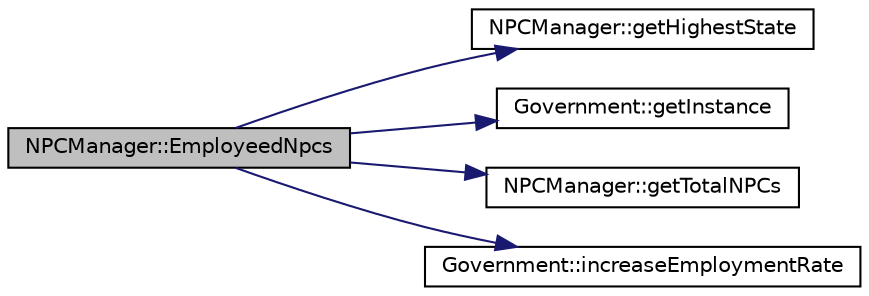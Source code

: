 digraph "NPCManager::EmployeedNpcs"
{
 // LATEX_PDF_SIZE
  edge [fontname="Helvetica",fontsize="10",labelfontname="Helvetica",labelfontsize="10"];
  node [fontname="Helvetica",fontsize="10",shape=record];
  rankdir="LR";
  Node1 [label="NPCManager::EmployeedNpcs",height=0.2,width=0.4,color="black", fillcolor="grey75", style="filled", fontcolor="black",tooltip="Calculates employment levels based on the dominant state."];
  Node1 -> Node2 [color="midnightblue",fontsize="10",style="solid",fontname="Helvetica"];
  Node2 [label="NPCManager::getHighestState",height=0.2,width=0.4,color="black", fillcolor="white", style="filled",URL="$classNPCManager.html#a3d9ca8170cdadc9a47b78893c6383e1c",tooltip="Determines the state with the highest count."];
  Node1 -> Node3 [color="midnightblue",fontsize="10",style="solid",fontname="Helvetica"];
  Node3 [label="Government::getInstance",height=0.2,width=0.4,color="black", fillcolor="white", style="filled",URL="$classGovernment.html#a18e3da6a1d6cae38f6eea1d50fe77288",tooltip="Retrieves the singleton instance of the Government class."];
  Node1 -> Node4 [color="midnightblue",fontsize="10",style="solid",fontname="Helvetica"];
  Node4 [label="NPCManager::getTotalNPCs",height=0.2,width=0.4,color="black", fillcolor="white", style="filled",URL="$classNPCManager.html#a40647dd39fc3e38634f97bb1e93cd282",tooltip="Gets the total number of NPCs across all states."];
  Node1 -> Node5 [color="midnightblue",fontsize="10",style="solid",fontname="Helvetica"];
  Node5 [label="Government::increaseEmploymentRate",height=0.2,width=0.4,color="black", fillcolor="white", style="filled",URL="$classGovernment.html#a37a62c0a07cabbff4f38fbdecc1a8b16",tooltip="Increases the employment rate by a specified amount."];
}
